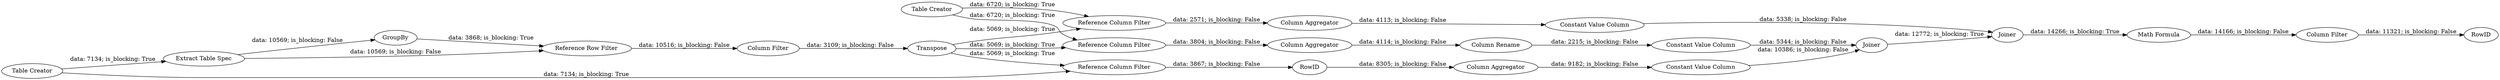 digraph {
	"-7204992730438855159_17" [label="Column Rename"]
	"-7204992730438855159_6" [label="Reference Row Filter"]
	"-7204992730438855159_9" [label=Transpose]
	"-7204992730438855159_22" [label="Constant Value Column"]
	"-7204992730438855159_2" [label="Table Creator"]
	"-7204992730438855159_4" [label="Extract Table Spec"]
	"-7204992730438855159_16" [label="Constant Value Column"]
	"-7204992730438855159_21" [label="Reference Column Filter"]
	"-7204992730438855159_28" [label=RowID]
	"-7204992730438855159_7" [label="Reference Column Filter"]
	"-7204992730438855159_13" [label="Column Aggregator"]
	"-7204992730438855159_29" [label=RowID]
	"-7204992730438855159_1" [label="Table Creator"]
	"-7204992730438855159_10" [label="Reference Column Filter"]
	"-7204992730438855159_5" [label=GroupBy]
	"-7204992730438855159_24" [label="Column Aggregator"]
	"-7204992730438855159_27" [label="Column Filter"]
	"-7204992730438855159_15" [label="Constant Value Column"]
	"-7204992730438855159_8" [label="Column Filter"]
	"-7204992730438855159_18" [label=Joiner]
	"-7204992730438855159_25" [label=Joiner]
	"-7204992730438855159_14" [label="Column Aggregator"]
	"-7204992730438855159_26" [label="Math Formula"]
	"-7204992730438855159_4" -> "-7204992730438855159_5" [label="data: 10569; is_blocking: False"]
	"-7204992730438855159_16" -> "-7204992730438855159_18" [label="data: 10386; is_blocking: False"]
	"-7204992730438855159_22" -> "-7204992730438855159_25" [label="data: 5338; is_blocking: False"]
	"-7204992730438855159_21" -> "-7204992730438855159_24" [label="data: 2571; is_blocking: False"]
	"-7204992730438855159_26" -> "-7204992730438855159_27" [label="data: 14166; is_blocking: False"]
	"-7204992730438855159_2" -> "-7204992730438855159_4" [label="data: 7134; is_blocking: True"]
	"-7204992730438855159_7" -> "-7204992730438855159_28" [label="data: 3867; is_blocking: False"]
	"-7204992730438855159_9" -> "-7204992730438855159_21" [label="data: 5069; is_blocking: True"]
	"-7204992730438855159_24" -> "-7204992730438855159_22" [label="data: 4113; is_blocking: False"]
	"-7204992730438855159_1" -> "-7204992730438855159_21" [label="data: 6720; is_blocking: True"]
	"-7204992730438855159_9" -> "-7204992730438855159_7" [label="data: 5069; is_blocking: True"]
	"-7204992730438855159_14" -> "-7204992730438855159_16" [label="data: 9182; is_blocking: False"]
	"-7204992730438855159_17" -> "-7204992730438855159_15" [label="data: 2215; is_blocking: False"]
	"-7204992730438855159_28" -> "-7204992730438855159_14" [label="data: 8305; is_blocking: False"]
	"-7204992730438855159_15" -> "-7204992730438855159_18" [label="data: 5344; is_blocking: False"]
	"-7204992730438855159_2" -> "-7204992730438855159_7" [label="data: 7134; is_blocking: True"]
	"-7204992730438855159_9" -> "-7204992730438855159_10" [label="data: 5069; is_blocking: True"]
	"-7204992730438855159_8" -> "-7204992730438855159_9" [label="data: 3109; is_blocking: False"]
	"-7204992730438855159_1" -> "-7204992730438855159_10" [label="data: 6720; is_blocking: True"]
	"-7204992730438855159_10" -> "-7204992730438855159_13" [label="data: 3804; is_blocking: False"]
	"-7204992730438855159_18" -> "-7204992730438855159_25" [label="data: 12772; is_blocking: True"]
	"-7204992730438855159_4" -> "-7204992730438855159_6" [label="data: 10569; is_blocking: False"]
	"-7204992730438855159_25" -> "-7204992730438855159_26" [label="data: 14266; is_blocking: True"]
	"-7204992730438855159_5" -> "-7204992730438855159_6" [label="data: 3868; is_blocking: True"]
	"-7204992730438855159_13" -> "-7204992730438855159_17" [label="data: 4114; is_blocking: False"]
	"-7204992730438855159_27" -> "-7204992730438855159_29" [label="data: 11321; is_blocking: False"]
	"-7204992730438855159_6" -> "-7204992730438855159_8" [label="data: 10516; is_blocking: False"]
	rankdir=LR
}
